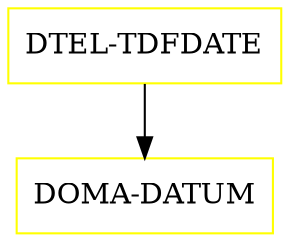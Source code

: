 digraph G {
  "DTEL-TDFDATE" [shape=box,color=yellow];
  "DOMA-DATUM" [shape=box,color=yellow,URL="./DOMA_DATUM.html"];
  "DTEL-TDFDATE" -> "DOMA-DATUM";
}
